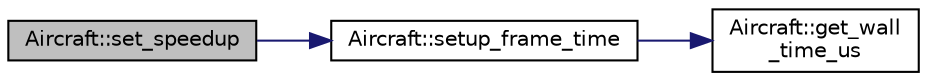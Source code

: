 digraph "Aircraft::set_speedup"
{
 // INTERACTIVE_SVG=YES
  edge [fontname="Helvetica",fontsize="10",labelfontname="Helvetica",labelfontsize="10"];
  node [fontname="Helvetica",fontsize="10",shape=record];
  rankdir="LR";
  Node1 [label="Aircraft::set_speedup",height=0.2,width=0.4,color="black", fillcolor="grey75", style="filled" fontcolor="black"];
  Node1 -> Node2 [color="midnightblue",fontsize="10",style="solid",fontname="Helvetica"];
  Node2 [label="Aircraft::setup_frame_time",height=0.2,width=0.4,color="black", fillcolor="white", style="filled",URL="$classAircraft.html#ab85a736e17e250991abe1a1c9d77a645"];
  Node2 -> Node3 [color="midnightblue",fontsize="10",style="solid",fontname="Helvetica"];
  Node3 [label="Aircraft::get_wall\l_time_us",height=0.2,width=0.4,color="black", fillcolor="white", style="filled",URL="$classAircraft.html#a54eb1a4b4dfdfbfd3e73cba819f55815"];
}
